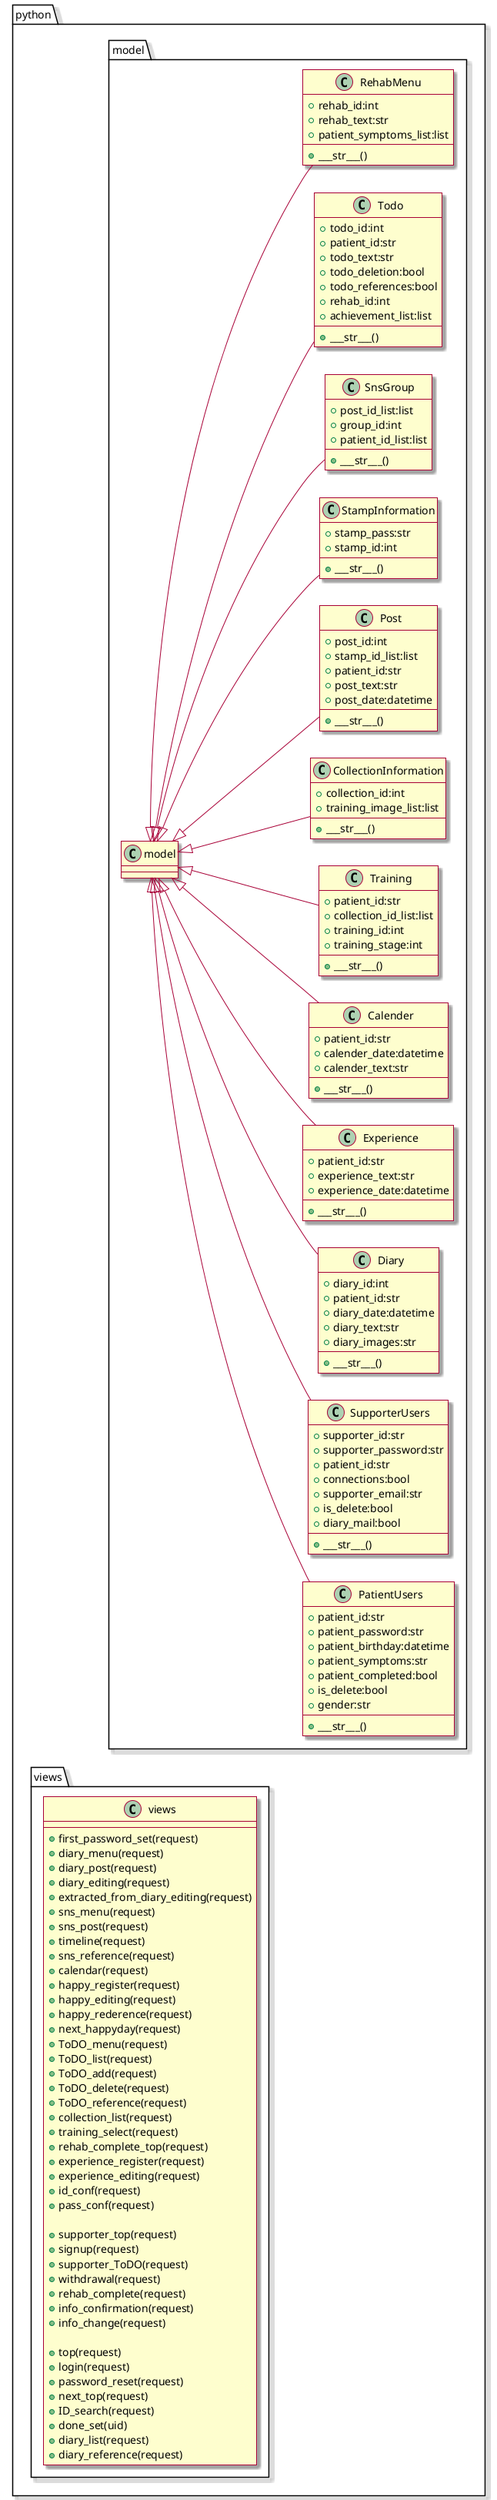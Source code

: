 @startuml class1
skin rose
left to right direction
package python{
    package model{
        class model{
        }

        class PatientUsers{
            +patient_id:str
            +patient_password:str
            +patient_birthday:datetime
            +patient_symptoms:str
            +patient_completed:bool
            +is_delete:bool
            +gender:str
            +___str___()
        }

        class SupporterUsers{
            +supporter_id:str
            +supporter_password:str
            +patient_id:str
            +connections:bool
            +supporter_email:str
            +is_delete:bool
            +diary_mail:bool
            +___str___()
        }

        class Diary{
            +diary_id:int
            +patient_id:str
            +diary_date:datetime
            +diary_text:str
            +diary_images:str
            +___str___()
        }

        class Experience{
            +patient_id:str
            +experience_text:str
            +experience_date:datetime
            +___str___()
        }

        class Calender{
            +patient_id:str
            +calender_date:datetime
            +calender_text:str
            +___str___()
        }

        class Training{
            +patient_id:str
            +collection_id_list:list
            +training_id:int
            +training_stage:int
            +___str___()
        }

        class CollectionInformation{
            +collection_id:int
            +training_image_list:list
            +___str___()
        }

        class Post{
            +post_id:int
            +stamp_id_list:list
            +patient_id:str
            +post_text:str
            +post_date:datetime
            +___str___()
        }

        class StampInformation{
            +stamp_pass:str
            +stamp_id:int
            +___str___()
        }

        class SnsGroup{
            +post_id_list:list
            +group_id:int
            +patient_id_list:list
            +___str___()
        }

        class Todo{
            +todo_id:int
            +patient_id:str
            +todo_text:str
            +todo_deletion:bool
            +todo_references:bool
            +rehab_id:int
            +achievement_list:list
            +___str___()
        }

        class RehabMenu{
            +rehab_id:int
            +rehab_text:str
            +patient_symptoms_list:list
            +___str___()
        }

        model<|-- PatientUsers
        model<|-- SupporterUsers
        model<|-- Diary
        model<|-- Experience
        model<|-- Calender
        model<|-- Training
        model<|-- CollectionInformation
        model<|-- Post
        model<|-- StampInformation
        model<|-- SnsGroup
        model<|-- Todo
        model<|-- RehabMenu

    }

    package views{
        class views{
            ' 患者
            +first_password_set(request)
            +diary_menu(request)
            +diary_post(request)
            +diary_editing(request)
            +extracted_from_diary_editing(request)
            +sns_menu(request)
            +sns_post(request)
            +timeline(request)
            +sns_reference(request)
            +calendar(request)
            +happy_register(request)
            +happy_editing(request)
            +happy_rederence(request)
            +next_happyday(request)
            +ToDO_menu(request)
            +ToDO_list(request)
            +ToDO_add(request)
            +ToDO_delete(request)
            +ToDO_reference(request)
            +collection_list(request)
            +training_select(request)
            +rehab_complete_top(request)
            +experience_register(request)
            +experience_editing(request)
            +id_conf(request)
            +pass_conf(request)
            
            ' サポーター
            +supporter_top(request)
            +signup(request)
            +supporter_ToDO(request)
            +withdrawal(request)
            +rehab_complete(request)
            +info_confirmation(request)
            +info_change(request)

            ' 共有
            +top(request)
            +login(request)
            +password_reset(request)
            +next_top(request)
            +ID_search(request)
            +done_set(uid)
            +diary_list(request)
            +diary_reference(request)
        }
    }
}
@enduml
@startuml class2
skin rose
left to right direction
package python{

    package forms{
        class forms{
        }
        ' 共通項目
        class LoginForm{
            +user_id_textbox:str
            +user_pw_textbox:str
            +__init__(self, *args, **kwargs)
        }
        class Pw_resetForm{
            +pw_reset_textbox:str
            +pw_reset_check_textbox:str
            +__init__(self, *args, **kwargs)
        }
        '患者
        class First_pw_settingForm{
            +first_pw_id_textbox:str
            +first_pw_textbox:str
            +first_pw_check_textbox:str
            +__init__(self, *args, **kwargs)
        }
        class Sns_postFrom{
            +sns_inputbox:str
            +__init__(self, *args, **kwargs)
        }
        class Diary_newpostFrom{
            +diary_inputbox:str
            +diary_image:img
            +__init__(self, *args, **kwargs)
        }
        class Happy_registrationForm{
            +calendar_inputbox:str
            +__init__(self, *args, **kwargs)
        }
        class Happy_editingForm{
            +calendar_editingbox:str
            +__init__(self, *args, **kwargs)
        }
        class Experience_registrationForm{
            +experience_inputbox:str
            +__init__(self, *args, **kwargs)
        }
        class Experience_editingForm{
            +experience_editingbox:str
            +__init__(self, *args, **kwargs)
        }
        class Rehab_todo_addForm{
            +todo_inputbox:str
            +__init__(self, *args, **kwargs)
        }
        'サポーター
        class Sign_upFrom{
            +email_box:str
            +pw_textbox:str
            +pw_check_textbox:str
            +birth_date:str
            +__init__(self, *args, **kwargs)
        }
        class Supporter_rehab_todo_addForm{
            +supporter_todo_inputbox:str
            +__init__(self, *args, **kwargs)
        }
        class Information_changeForm{
            +information_birth_date:str
            +__init__(self, *args, **kwargs)
        }
        class Pass_confForm{
            +user_id_textbox:str
            +user_email_box:str
            +__init__(self, *args, **kwargs)
        }

        forms<|-- First_pw_settingForm
        forms<|-- Pw_resetForm
        forms<|-- LoginForm
        forms<|-- Happy_registrationForm
        forms<|-- Happy_editingForm
        forms<|-- Diary_editingForm
        forms<|-- Diary_newpostFrom
        forms<|-- Sns_postFrom
        forms<|-- Experience_editingForm
        forms<|-- Experience_registrationForm
        forms<|-- Rehab_todo_addForm
        forms<|-- Supporter_rehab_todo_addForm
        forms<|-- Information_changeForm
        forms<|-- Sign_upFrom
        forms<|-- Pass_confForm
    }
}

' JS
package js{
class script{
    +posting(id)
    +popup(title, type, transmittable)
    +pass_conf(request)
    +randomCharactor(c)
    +function (i)
    +aleat(url)
    +aleatmanual(session, path)
    +back_func(form_name, locationname)
    +post_func(form_name, innertext, title)
    +function (e)
    +PageTopAnime( )
}
}

@enduml